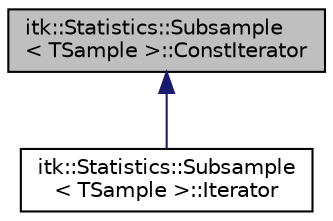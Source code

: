 digraph "itk::Statistics::Subsample&lt; TSample &gt;::ConstIterator"
{
 // LATEX_PDF_SIZE
  edge [fontname="Helvetica",fontsize="10",labelfontname="Helvetica",labelfontsize="10"];
  node [fontname="Helvetica",fontsize="10",shape=record];
  Node1 [label="itk::Statistics::Subsample\l\< TSample \>::ConstIterator",height=0.2,width=0.4,color="black", fillcolor="grey75", style="filled", fontcolor="black",tooltip=" "];
  Node1 -> Node2 [dir="back",color="midnightblue",fontsize="10",style="solid",fontname="Helvetica"];
  Node2 [label="itk::Statistics::Subsample\l\< TSample \>::Iterator",height=0.2,width=0.4,color="black", fillcolor="white", style="filled",URL="$classitk_1_1Statistics_1_1Subsample_1_1Iterator.html",tooltip=" "];
}
